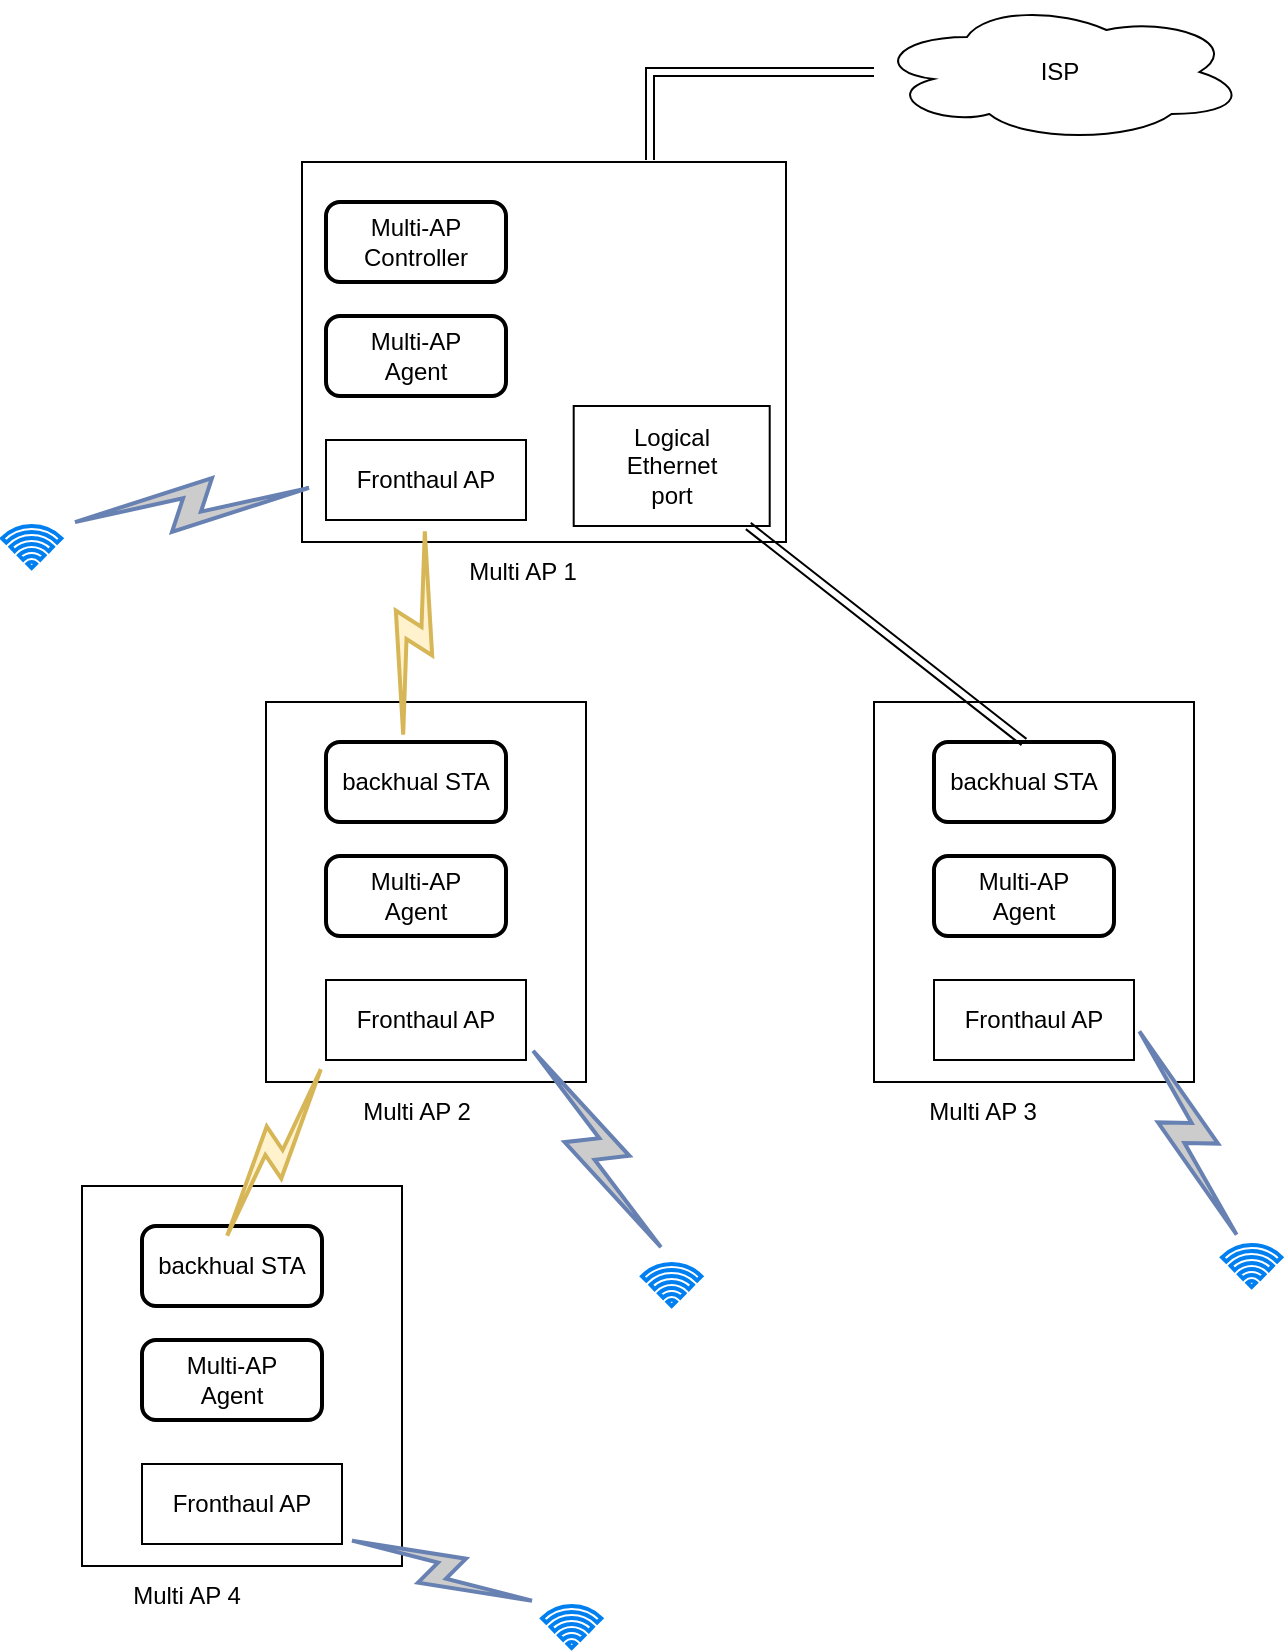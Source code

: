 <mxfile version="21.8.0" type="github">
  <diagram name="Page-1" id="UL1d9YSC0sDJoILqNfCc">
    <mxGraphModel dx="1687" dy="929" grid="1" gridSize="10" guides="1" tooltips="1" connect="1" arrows="1" fold="1" page="1" pageScale="1" pageWidth="690" pageHeight="980" math="0" shadow="0">
      <root>
        <mxCell id="0" />
        <mxCell id="1" parent="0" />
        <mxCell id="EOnRcusP1zJ1Dhj0F0NK-2" value="ISP" style="ellipse;shape=cloud;whiteSpace=wrap;html=1;align=center;" vertex="1" parent="1">
          <mxGeometry x="446" y="98" width="186" height="70" as="geometry" />
        </mxCell>
        <mxCell id="EOnRcusP1zJ1Dhj0F0NK-3" value="" style="whiteSpace=wrap;html=1;align=center;" vertex="1" parent="1">
          <mxGeometry x="160" y="178" width="242" height="190" as="geometry" />
        </mxCell>
        <mxCell id="EOnRcusP1zJ1Dhj0F0NK-4" value="Multi-AP&lt;br style=&quot;border-color: var(--border-color);&quot;&gt;Controller" style="rounded=1;whiteSpace=wrap;html=1;absoluteArcSize=1;arcSize=14;strokeWidth=2;" vertex="1" parent="1">
          <mxGeometry x="172" y="198" width="90" height="40" as="geometry" />
        </mxCell>
        <mxCell id="EOnRcusP1zJ1Dhj0F0NK-5" value="Multi-AP&lt;br style=&quot;border-color: var(--border-color);&quot;&gt;Agent" style="rounded=1;whiteSpace=wrap;html=1;absoluteArcSize=1;arcSize=14;strokeWidth=2;" vertex="1" parent="1">
          <mxGeometry x="172" y="255" width="90" height="40" as="geometry" />
        </mxCell>
        <mxCell id="EOnRcusP1zJ1Dhj0F0NK-6" value="Fronthaul AP" style="whiteSpace=wrap;html=1;align=center;" vertex="1" parent="1">
          <mxGeometry x="172" y="317" width="100" height="40" as="geometry" />
        </mxCell>
        <mxCell id="EOnRcusP1zJ1Dhj0F0NK-7" value="Logical&lt;br&gt;Ethernet&lt;br&gt;port" style="whiteSpace=wrap;html=1;align=center;" vertex="1" parent="1">
          <mxGeometry x="295.85" y="300" width="98" height="60" as="geometry" />
        </mxCell>
        <mxCell id="EOnRcusP1zJ1Dhj0F0NK-8" value="" style="whiteSpace=wrap;html=1;align=center;" vertex="1" parent="1">
          <mxGeometry x="142" y="448" width="160" height="190" as="geometry" />
        </mxCell>
        <mxCell id="EOnRcusP1zJ1Dhj0F0NK-9" value="backhual STA" style="rounded=1;whiteSpace=wrap;html=1;absoluteArcSize=1;arcSize=14;strokeWidth=2;" vertex="1" parent="1">
          <mxGeometry x="172" y="468" width="90" height="40" as="geometry" />
        </mxCell>
        <mxCell id="EOnRcusP1zJ1Dhj0F0NK-10" value="Multi-AP&lt;br style=&quot;border-color: var(--border-color);&quot;&gt;Agent" style="rounded=1;whiteSpace=wrap;html=1;absoluteArcSize=1;arcSize=14;strokeWidth=2;" vertex="1" parent="1">
          <mxGeometry x="172" y="525" width="90" height="40" as="geometry" />
        </mxCell>
        <mxCell id="EOnRcusP1zJ1Dhj0F0NK-11" value="Fronthaul AP" style="whiteSpace=wrap;html=1;align=center;" vertex="1" parent="1">
          <mxGeometry x="172" y="587" width="100" height="40" as="geometry" />
        </mxCell>
        <mxCell id="EOnRcusP1zJ1Dhj0F0NK-13" value="" style="whiteSpace=wrap;html=1;align=center;" vertex="1" parent="1">
          <mxGeometry x="446" y="448" width="160" height="190" as="geometry" />
        </mxCell>
        <mxCell id="EOnRcusP1zJ1Dhj0F0NK-14" value="backhual STA" style="rounded=1;whiteSpace=wrap;html=1;absoluteArcSize=1;arcSize=14;strokeWidth=2;" vertex="1" parent="1">
          <mxGeometry x="476" y="468" width="90" height="40" as="geometry" />
        </mxCell>
        <mxCell id="EOnRcusP1zJ1Dhj0F0NK-15" value="Multi-AP&lt;br style=&quot;border-color: var(--border-color);&quot;&gt;Agent" style="rounded=1;whiteSpace=wrap;html=1;absoluteArcSize=1;arcSize=14;strokeWidth=2;" vertex="1" parent="1">
          <mxGeometry x="476" y="525" width="90" height="40" as="geometry" />
        </mxCell>
        <mxCell id="EOnRcusP1zJ1Dhj0F0NK-16" value="Fronthaul AP" style="whiteSpace=wrap;html=1;align=center;" vertex="1" parent="1">
          <mxGeometry x="476" y="587" width="100" height="40" as="geometry" />
        </mxCell>
        <mxCell id="EOnRcusP1zJ1Dhj0F0NK-17" value="" style="whiteSpace=wrap;html=1;align=center;" vertex="1" parent="1">
          <mxGeometry x="50" y="690" width="160" height="190" as="geometry" />
        </mxCell>
        <mxCell id="EOnRcusP1zJ1Dhj0F0NK-18" value="backhual STA" style="rounded=1;whiteSpace=wrap;html=1;absoluteArcSize=1;arcSize=14;strokeWidth=2;" vertex="1" parent="1">
          <mxGeometry x="80" y="710" width="90" height="40" as="geometry" />
        </mxCell>
        <mxCell id="EOnRcusP1zJ1Dhj0F0NK-19" value="Multi-AP&lt;br style=&quot;border-color: var(--border-color);&quot;&gt;Agent" style="rounded=1;whiteSpace=wrap;html=1;absoluteArcSize=1;arcSize=14;strokeWidth=2;" vertex="1" parent="1">
          <mxGeometry x="80" y="767" width="90" height="40" as="geometry" />
        </mxCell>
        <mxCell id="EOnRcusP1zJ1Dhj0F0NK-20" value="Fronthaul AP" style="whiteSpace=wrap;html=1;align=center;" vertex="1" parent="1">
          <mxGeometry x="80" y="829" width="100" height="40" as="geometry" />
        </mxCell>
        <mxCell id="EOnRcusP1zJ1Dhj0F0NK-25" value="" style="html=1;verticalLabelPosition=bottom;align=center;labelBackgroundColor=#ffffff;verticalAlign=top;strokeWidth=2;strokeColor=#0080F0;shadow=0;dashed=0;shape=mxgraph.ios7.icons.wifi;pointerEvents=1" vertex="1" parent="1">
          <mxGeometry x="10" y="360" width="29.7" height="21" as="geometry" />
        </mxCell>
        <mxCell id="EOnRcusP1zJ1Dhj0F0NK-26" value="" style="html=1;verticalLabelPosition=bottom;align=center;labelBackgroundColor=#ffffff;verticalAlign=top;strokeWidth=2;strokeColor=#0080F0;shadow=0;dashed=0;shape=mxgraph.ios7.icons.wifi;pointerEvents=1" vertex="1" parent="1">
          <mxGeometry x="330" y="729" width="29.7" height="21" as="geometry" />
        </mxCell>
        <mxCell id="EOnRcusP1zJ1Dhj0F0NK-27" value="" style="html=1;verticalLabelPosition=bottom;align=center;labelBackgroundColor=#ffffff;verticalAlign=top;strokeWidth=2;strokeColor=#0080F0;shadow=0;dashed=0;shape=mxgraph.ios7.icons.wifi;pointerEvents=1" vertex="1" parent="1">
          <mxGeometry x="620" y="719.5" width="29.7" height="21" as="geometry" />
        </mxCell>
        <mxCell id="EOnRcusP1zJ1Dhj0F0NK-28" value="" style="html=1;verticalLabelPosition=bottom;align=center;labelBackgroundColor=#ffffff;verticalAlign=top;strokeWidth=2;strokeColor=#0080F0;shadow=0;dashed=0;shape=mxgraph.ios7.icons.wifi;pointerEvents=1" vertex="1" parent="1">
          <mxGeometry x="280" y="900" width="29.7" height="21" as="geometry" />
        </mxCell>
        <mxCell id="EOnRcusP1zJ1Dhj0F0NK-30" value="" style="html=1;outlineConnect=0;fillColor=#CCCCCC;strokeColor=#6881B3;gradientColor=none;gradientDirection=north;strokeWidth=2;shape=mxgraph.networks.comm_link_edge;html=1;rounded=0;" edge="1" parent="1" target="EOnRcusP1zJ1Dhj0F0NK-20">
          <mxGeometry width="100" height="100" relative="1" as="geometry">
            <mxPoint x="280" y="899" as="sourcePoint" />
            <mxPoint x="380" y="799" as="targetPoint" />
          </mxGeometry>
        </mxCell>
        <mxCell id="EOnRcusP1zJ1Dhj0F0NK-31" value="" style="html=1;outlineConnect=0;fillColor=#fff2cc;strokeColor=#d6b656;gradientDirection=north;strokeWidth=2;shape=mxgraph.networks.comm_link_edge;html=1;rounded=0;entryX=0.5;entryY=1;entryDx=0;entryDy=0;" edge="1" parent="1" target="EOnRcusP1zJ1Dhj0F0NK-6">
          <mxGeometry width="100" height="100" relative="1" as="geometry">
            <mxPoint x="210" y="470" as="sourcePoint" />
            <mxPoint x="310" y="370" as="targetPoint" />
            <Array as="points">
              <mxPoint x="270.3" y="430" />
            </Array>
          </mxGeometry>
        </mxCell>
        <mxCell id="EOnRcusP1zJ1Dhj0F0NK-35" value="" style="html=1;outlineConnect=0;fillColor=#fff2cc;strokeColor=#d6b656;gradientDirection=north;strokeWidth=2;shape=mxgraph.networks.comm_link_edge;html=1;rounded=0;entryX=0;entryY=1;entryDx=0;entryDy=0;" edge="1" parent="1" target="EOnRcusP1zJ1Dhj0F0NK-11">
          <mxGeometry width="100" height="100" relative="1" as="geometry">
            <mxPoint x="120" y="719.5" as="sourcePoint" />
            <mxPoint x="220" y="619.5" as="targetPoint" />
          </mxGeometry>
        </mxCell>
        <mxCell id="EOnRcusP1zJ1Dhj0F0NK-36" value="" style="html=1;outlineConnect=0;fillColor=#CCCCCC;strokeColor=#6881B3;gradientColor=none;gradientDirection=north;strokeWidth=2;shape=mxgraph.networks.comm_link_edge;html=1;rounded=0;exitX=1.01;exitY=-0.048;exitDx=0;exitDy=0;exitPerimeter=0;" edge="1" parent="1" source="EOnRcusP1zJ1Dhj0F0NK-25">
          <mxGeometry width="100" height="100" relative="1" as="geometry">
            <mxPoint x="80" y="430" as="sourcePoint" />
            <mxPoint x="170" y="340" as="targetPoint" />
          </mxGeometry>
        </mxCell>
        <mxCell id="EOnRcusP1zJ1Dhj0F0NK-37" value="" style="html=1;outlineConnect=0;fillColor=#CCCCCC;strokeColor=#6881B3;gradientColor=none;gradientDirection=north;strokeWidth=2;shape=mxgraph.networks.comm_link_edge;html=1;rounded=0;entryX=1;entryY=0.5;entryDx=0;entryDy=0;exitX=0.337;exitY=0.024;exitDx=0;exitDy=0;exitPerimeter=0;" edge="1" parent="1" source="EOnRcusP1zJ1Dhj0F0NK-27" target="EOnRcusP1zJ1Dhj0F0NK-16">
          <mxGeometry width="100" height="100" relative="1" as="geometry">
            <mxPoint x="630" y="710" as="sourcePoint" />
            <mxPoint x="730" y="620" as="targetPoint" />
          </mxGeometry>
        </mxCell>
        <mxCell id="EOnRcusP1zJ1Dhj0F0NK-38" value="" style="html=1;outlineConnect=0;fillColor=#CCCCCC;strokeColor=#6881B3;gradientColor=none;gradientDirection=north;strokeWidth=2;shape=mxgraph.networks.comm_link_edge;html=1;rounded=0;entryX=1;entryY=0.75;entryDx=0;entryDy=0;exitX=0.438;exitY=-0.143;exitDx=0;exitDy=0;exitPerimeter=0;" edge="1" parent="1" source="EOnRcusP1zJ1Dhj0F0NK-26" target="EOnRcusP1zJ1Dhj0F0NK-11">
          <mxGeometry width="100" height="100" relative="1" as="geometry">
            <mxPoint x="340" y="727" as="sourcePoint" />
            <mxPoint x="440" y="627" as="targetPoint" />
          </mxGeometry>
        </mxCell>
        <mxCell id="EOnRcusP1zJ1Dhj0F0NK-40" style="edgeStyle=none;rounded=0;orthogonalLoop=1;jettySize=auto;html=1;entryX=0.5;entryY=0;entryDx=0;entryDy=0;shape=link;" edge="1" parent="1" source="EOnRcusP1zJ1Dhj0F0NK-7" target="EOnRcusP1zJ1Dhj0F0NK-14">
          <mxGeometry relative="1" as="geometry" />
        </mxCell>
        <mxCell id="EOnRcusP1zJ1Dhj0F0NK-41" value="Multi AP 3" style="text;html=1;align=center;verticalAlign=middle;resizable=0;points=[];autosize=1;strokeColor=none;fillColor=none;" vertex="1" parent="1">
          <mxGeometry x="460" y="638" width="80" height="30" as="geometry" />
        </mxCell>
        <mxCell id="EOnRcusP1zJ1Dhj0F0NK-43" value="Multi AP 4" style="text;html=1;align=center;verticalAlign=middle;resizable=0;points=[];autosize=1;strokeColor=none;fillColor=none;" vertex="1" parent="1">
          <mxGeometry x="62" y="880" width="80" height="30" as="geometry" />
        </mxCell>
        <mxCell id="EOnRcusP1zJ1Dhj0F0NK-45" value="Multi AP 2" style="text;html=1;align=center;verticalAlign=middle;resizable=0;points=[];autosize=1;strokeColor=none;fillColor=none;" vertex="1" parent="1">
          <mxGeometry x="177" y="638" width="80" height="30" as="geometry" />
        </mxCell>
        <mxCell id="EOnRcusP1zJ1Dhj0F0NK-47" value="Multi AP 1" style="text;html=1;align=center;verticalAlign=middle;resizable=0;points=[];autosize=1;strokeColor=none;fillColor=none;" vertex="1" parent="1">
          <mxGeometry x="229.7" y="368" width="80" height="30" as="geometry" />
        </mxCell>
        <mxCell id="EOnRcusP1zJ1Dhj0F0NK-48" style="edgeStyle=orthogonalEdgeStyle;rounded=0;orthogonalLoop=1;jettySize=auto;html=1;entryX=0.719;entryY=-0.005;entryDx=0;entryDy=0;entryPerimeter=0;shape=link;" edge="1" parent="1" source="EOnRcusP1zJ1Dhj0F0NK-2" target="EOnRcusP1zJ1Dhj0F0NK-3">
          <mxGeometry relative="1" as="geometry" />
        </mxCell>
      </root>
    </mxGraphModel>
  </diagram>
</mxfile>
